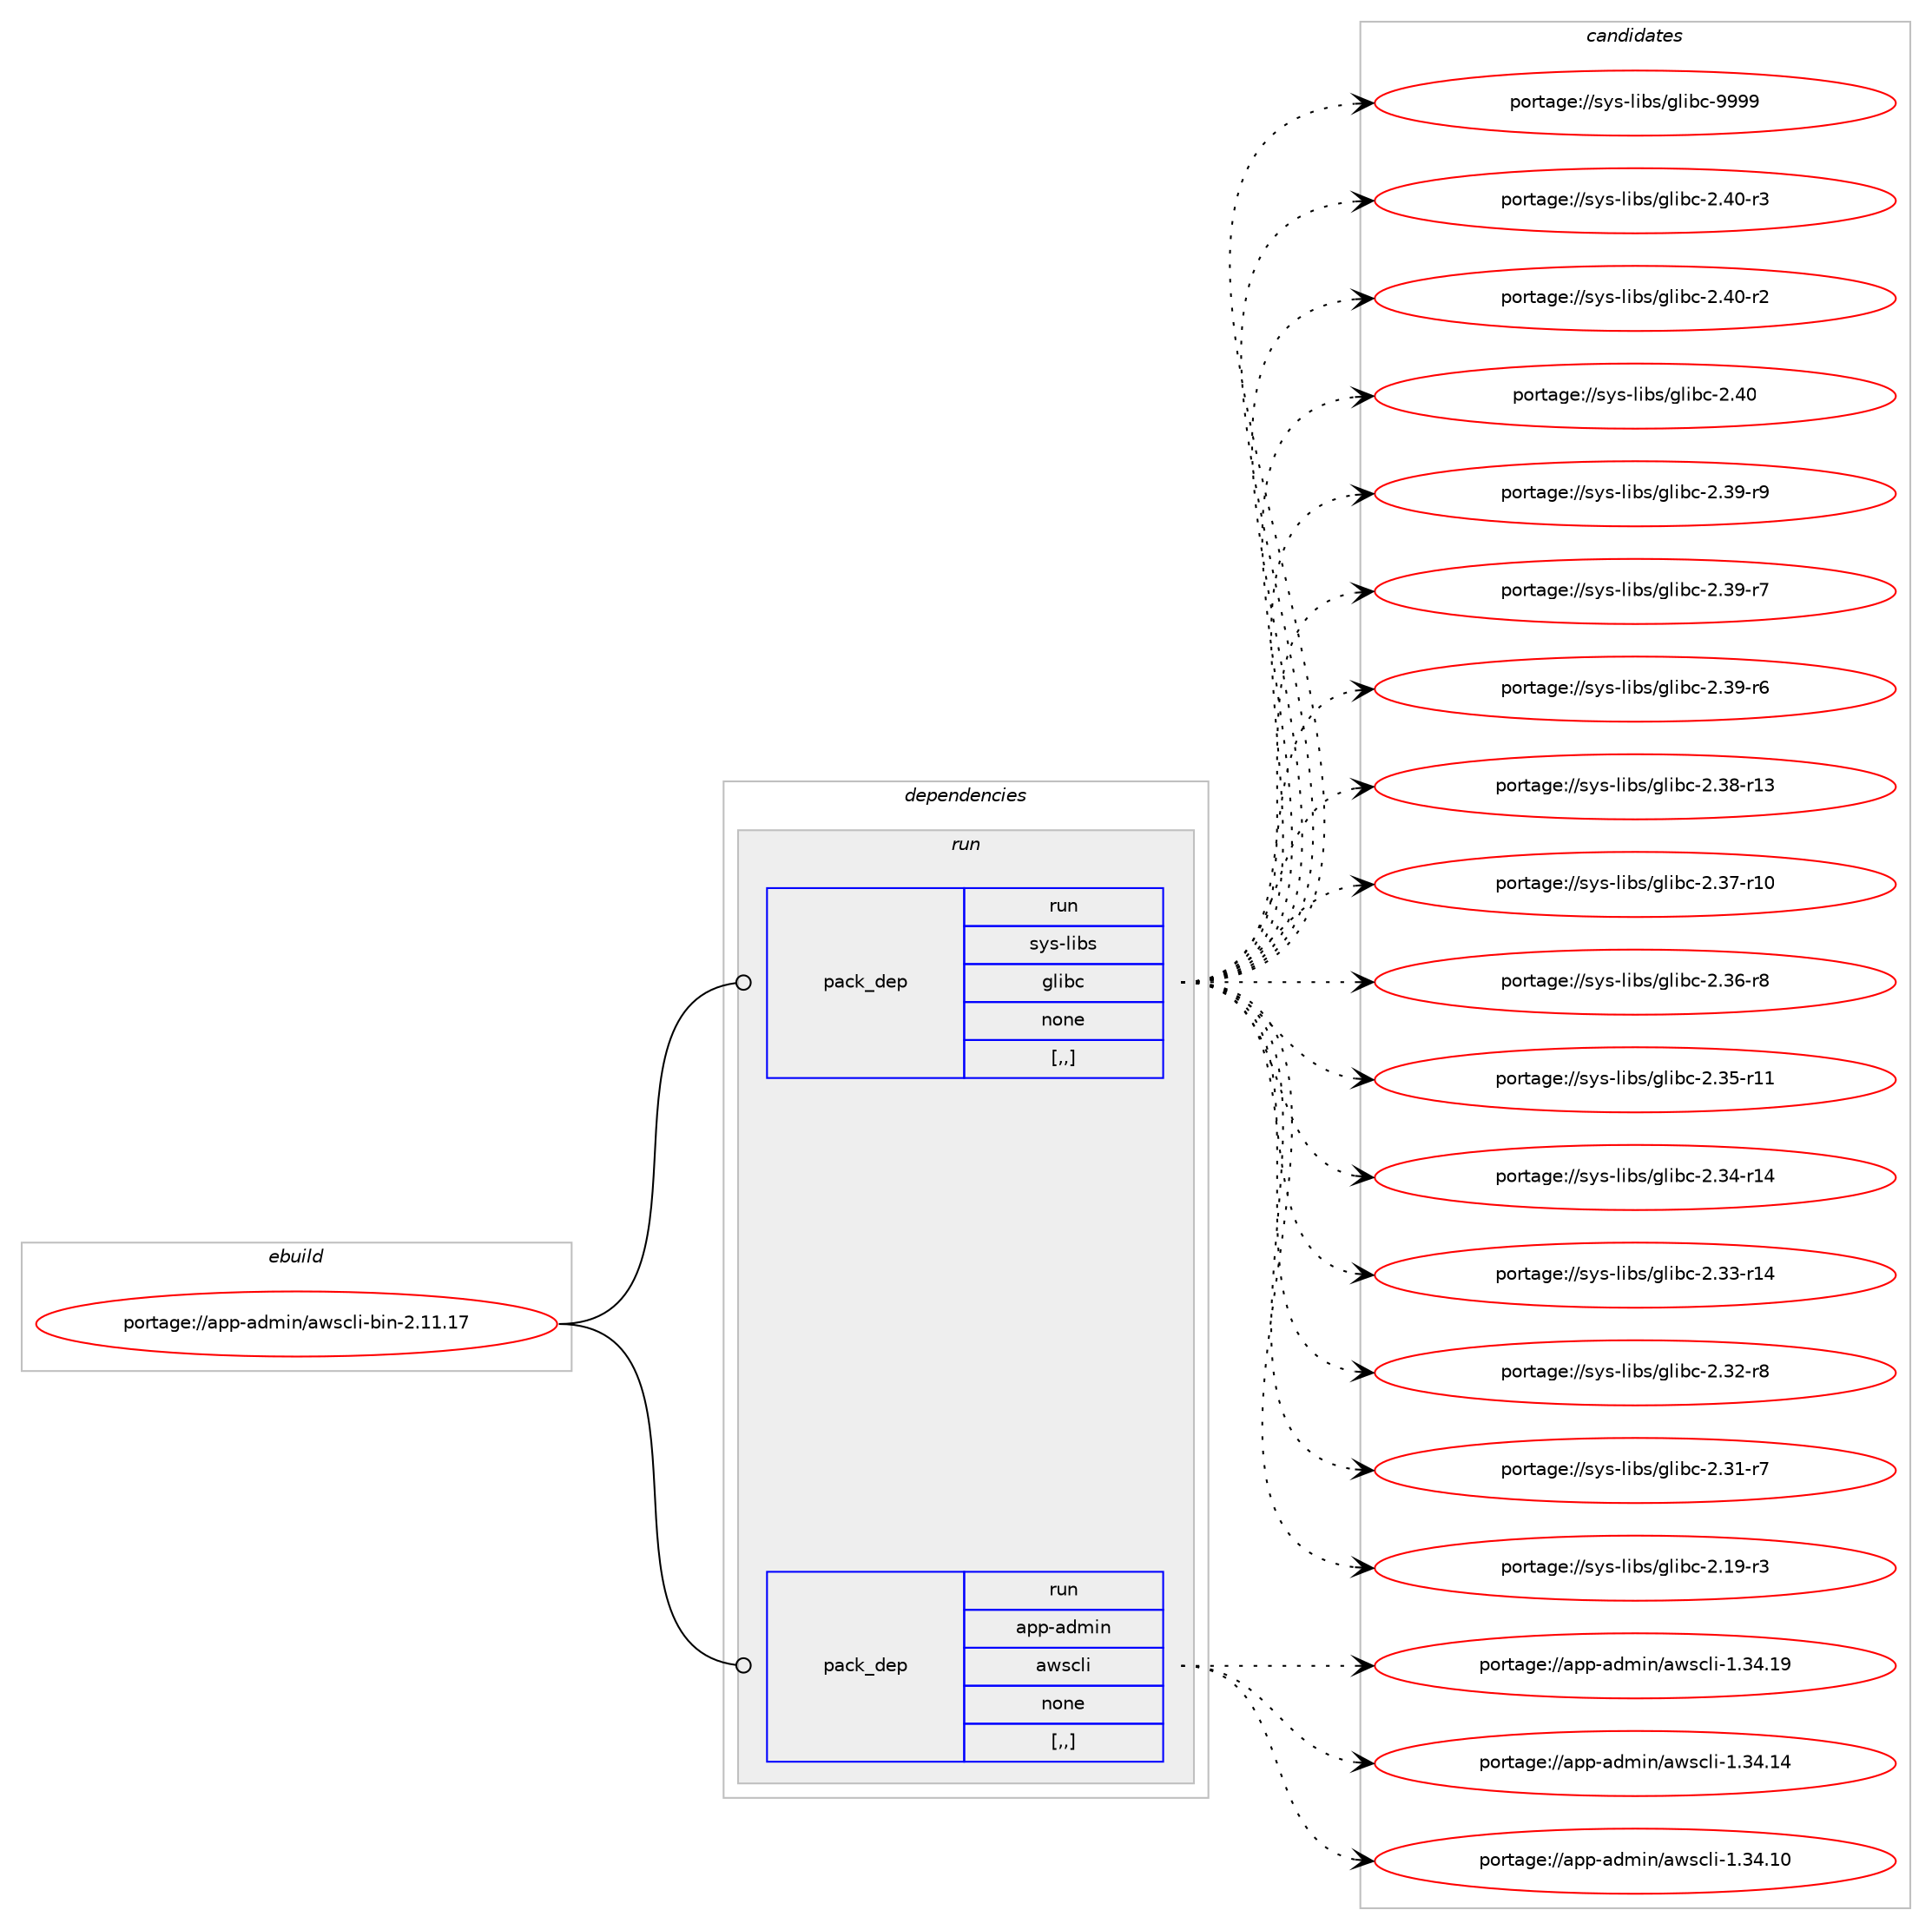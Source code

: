 digraph prolog {

# *************
# Graph options
# *************

newrank=true;
concentrate=true;
compound=true;
graph [rankdir=LR,fontname=Helvetica,fontsize=10,ranksep=1.5];#, ranksep=2.5, nodesep=0.2];
edge  [arrowhead=vee];
node  [fontname=Helvetica,fontsize=10];

# **********
# The ebuild
# **********

subgraph cluster_leftcol {
color=gray;
label=<<i>ebuild</i>>;
id [label="portage://app-admin/awscli-bin-2.11.17", color=red, width=4, href="../app-admin/awscli-bin-2.11.17.svg"];
}

# ****************
# The dependencies
# ****************

subgraph cluster_midcol {
color=gray;
label=<<i>dependencies</i>>;
subgraph cluster_compile {
fillcolor="#eeeeee";
style=filled;
label=<<i>compile</i>>;
}
subgraph cluster_compileandrun {
fillcolor="#eeeeee";
style=filled;
label=<<i>compile and run</i>>;
}
subgraph cluster_run {
fillcolor="#eeeeee";
style=filled;
label=<<i>run</i>>;
subgraph pack361553 {
dependency495231 [label=<<TABLE BORDER="0" CELLBORDER="1" CELLSPACING="0" CELLPADDING="4" WIDTH="220"><TR><TD ROWSPAN="6" CELLPADDING="30">pack_dep</TD></TR><TR><TD WIDTH="110">run</TD></TR><TR><TD>sys-libs</TD></TR><TR><TD>glibc</TD></TR><TR><TD>none</TD></TR><TR><TD>[,,]</TD></TR></TABLE>>, shape=none, color=blue];
}
id:e -> dependency495231:w [weight=20,style="solid",arrowhead="odot"];
subgraph pack361554 {
dependency495232 [label=<<TABLE BORDER="0" CELLBORDER="1" CELLSPACING="0" CELLPADDING="4" WIDTH="220"><TR><TD ROWSPAN="6" CELLPADDING="30">pack_dep</TD></TR><TR><TD WIDTH="110">run</TD></TR><TR><TD>app-admin</TD></TR><TR><TD>awscli</TD></TR><TR><TD>none</TD></TR><TR><TD>[,,]</TD></TR></TABLE>>, shape=none, color=blue];
}
id:e -> dependency495232:w [weight=20,style="solid",arrowhead="odot"];
}
}

# **************
# The candidates
# **************

subgraph cluster_choices {
rank=same;
color=gray;
label=<<i>candidates</i>>;

subgraph choice361553 {
color=black;
nodesep=1;
choice11512111545108105981154710310810598994557575757 [label="portage://sys-libs/glibc-9999", color=red, width=4,href="../sys-libs/glibc-9999.svg"];
choice115121115451081059811547103108105989945504652484511451 [label="portage://sys-libs/glibc-2.40-r3", color=red, width=4,href="../sys-libs/glibc-2.40-r3.svg"];
choice115121115451081059811547103108105989945504652484511450 [label="portage://sys-libs/glibc-2.40-r2", color=red, width=4,href="../sys-libs/glibc-2.40-r2.svg"];
choice11512111545108105981154710310810598994550465248 [label="portage://sys-libs/glibc-2.40", color=red, width=4,href="../sys-libs/glibc-2.40.svg"];
choice115121115451081059811547103108105989945504651574511457 [label="portage://sys-libs/glibc-2.39-r9", color=red, width=4,href="../sys-libs/glibc-2.39-r9.svg"];
choice115121115451081059811547103108105989945504651574511455 [label="portage://sys-libs/glibc-2.39-r7", color=red, width=4,href="../sys-libs/glibc-2.39-r7.svg"];
choice115121115451081059811547103108105989945504651574511454 [label="portage://sys-libs/glibc-2.39-r6", color=red, width=4,href="../sys-libs/glibc-2.39-r6.svg"];
choice11512111545108105981154710310810598994550465156451144951 [label="portage://sys-libs/glibc-2.38-r13", color=red, width=4,href="../sys-libs/glibc-2.38-r13.svg"];
choice11512111545108105981154710310810598994550465155451144948 [label="portage://sys-libs/glibc-2.37-r10", color=red, width=4,href="../sys-libs/glibc-2.37-r10.svg"];
choice115121115451081059811547103108105989945504651544511456 [label="portage://sys-libs/glibc-2.36-r8", color=red, width=4,href="../sys-libs/glibc-2.36-r8.svg"];
choice11512111545108105981154710310810598994550465153451144949 [label="portage://sys-libs/glibc-2.35-r11", color=red, width=4,href="../sys-libs/glibc-2.35-r11.svg"];
choice11512111545108105981154710310810598994550465152451144952 [label="portage://sys-libs/glibc-2.34-r14", color=red, width=4,href="../sys-libs/glibc-2.34-r14.svg"];
choice11512111545108105981154710310810598994550465151451144952 [label="portage://sys-libs/glibc-2.33-r14", color=red, width=4,href="../sys-libs/glibc-2.33-r14.svg"];
choice115121115451081059811547103108105989945504651504511456 [label="portage://sys-libs/glibc-2.32-r8", color=red, width=4,href="../sys-libs/glibc-2.32-r8.svg"];
choice115121115451081059811547103108105989945504651494511455 [label="portage://sys-libs/glibc-2.31-r7", color=red, width=4,href="../sys-libs/glibc-2.31-r7.svg"];
choice115121115451081059811547103108105989945504649574511451 [label="portage://sys-libs/glibc-2.19-r3", color=red, width=4,href="../sys-libs/glibc-2.19-r3.svg"];
dependency495231:e -> choice11512111545108105981154710310810598994557575757:w [style=dotted,weight="100"];
dependency495231:e -> choice115121115451081059811547103108105989945504652484511451:w [style=dotted,weight="100"];
dependency495231:e -> choice115121115451081059811547103108105989945504652484511450:w [style=dotted,weight="100"];
dependency495231:e -> choice11512111545108105981154710310810598994550465248:w [style=dotted,weight="100"];
dependency495231:e -> choice115121115451081059811547103108105989945504651574511457:w [style=dotted,weight="100"];
dependency495231:e -> choice115121115451081059811547103108105989945504651574511455:w [style=dotted,weight="100"];
dependency495231:e -> choice115121115451081059811547103108105989945504651574511454:w [style=dotted,weight="100"];
dependency495231:e -> choice11512111545108105981154710310810598994550465156451144951:w [style=dotted,weight="100"];
dependency495231:e -> choice11512111545108105981154710310810598994550465155451144948:w [style=dotted,weight="100"];
dependency495231:e -> choice115121115451081059811547103108105989945504651544511456:w [style=dotted,weight="100"];
dependency495231:e -> choice11512111545108105981154710310810598994550465153451144949:w [style=dotted,weight="100"];
dependency495231:e -> choice11512111545108105981154710310810598994550465152451144952:w [style=dotted,weight="100"];
dependency495231:e -> choice11512111545108105981154710310810598994550465151451144952:w [style=dotted,weight="100"];
dependency495231:e -> choice115121115451081059811547103108105989945504651504511456:w [style=dotted,weight="100"];
dependency495231:e -> choice115121115451081059811547103108105989945504651494511455:w [style=dotted,weight="100"];
dependency495231:e -> choice115121115451081059811547103108105989945504649574511451:w [style=dotted,weight="100"];
}
subgraph choice361554 {
color=black;
nodesep=1;
choice9711211245971001091051104797119115991081054549465152464957 [label="portage://app-admin/awscli-1.34.19", color=red, width=4,href="../app-admin/awscli-1.34.19.svg"];
choice9711211245971001091051104797119115991081054549465152464952 [label="portage://app-admin/awscli-1.34.14", color=red, width=4,href="../app-admin/awscli-1.34.14.svg"];
choice9711211245971001091051104797119115991081054549465152464948 [label="portage://app-admin/awscli-1.34.10", color=red, width=4,href="../app-admin/awscli-1.34.10.svg"];
dependency495232:e -> choice9711211245971001091051104797119115991081054549465152464957:w [style=dotted,weight="100"];
dependency495232:e -> choice9711211245971001091051104797119115991081054549465152464952:w [style=dotted,weight="100"];
dependency495232:e -> choice9711211245971001091051104797119115991081054549465152464948:w [style=dotted,weight="100"];
}
}

}

